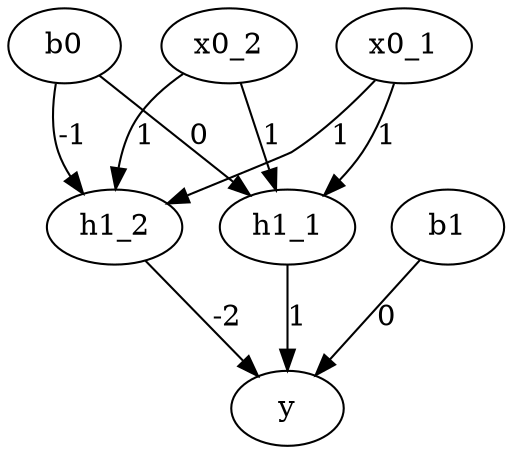 digraph "FNNN: XOR" {
	b0 -> h1_1 [label=0]
	b0 -> h1_2 [label=-1]
	x0_1 -> h1_1 [label=1]
	x0_1 -> h1_2 [label=1]
	x0_2 -> h1_1 [label=1]
	x0_2 -> h1_2 [label=1]
	b1 -> y [label=0]
	h1_1 -> y [label=1]
	h1_2 -> y [label=-2]
}
